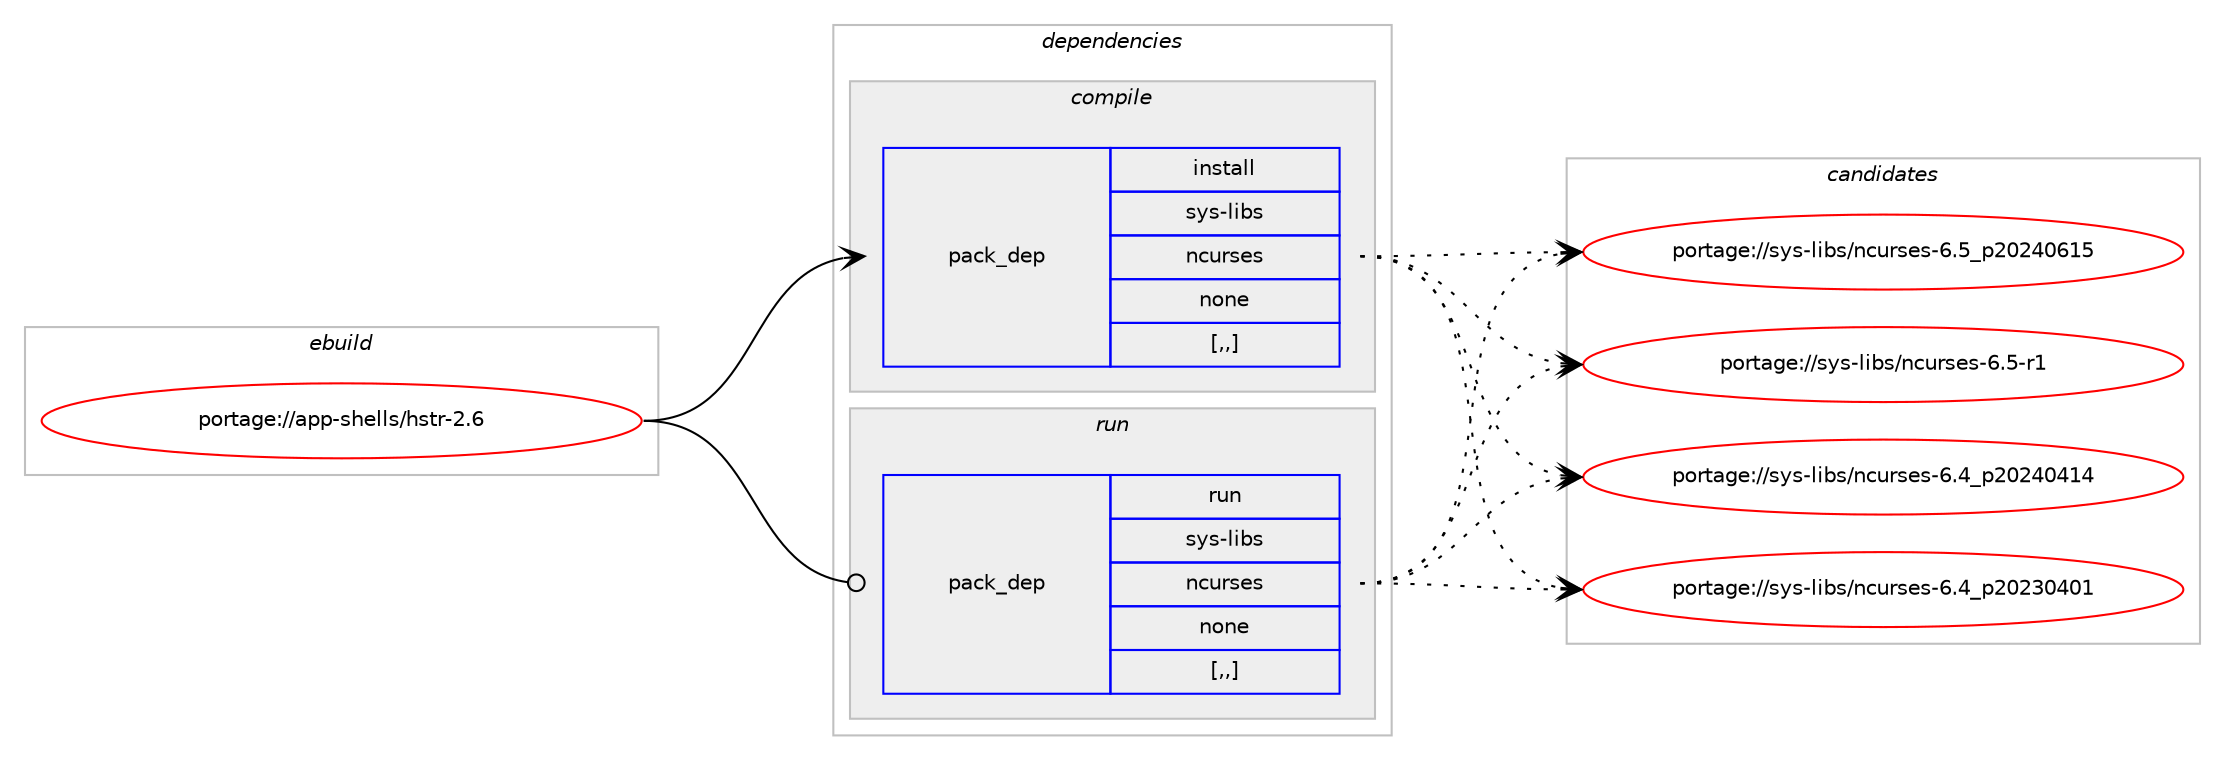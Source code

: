digraph prolog {

# *************
# Graph options
# *************

newrank=true;
concentrate=true;
compound=true;
graph [rankdir=LR,fontname=Helvetica,fontsize=10,ranksep=1.5];#, ranksep=2.5, nodesep=0.2];
edge  [arrowhead=vee];
node  [fontname=Helvetica,fontsize=10];

# **********
# The ebuild
# **********

subgraph cluster_leftcol {
color=gray;
label=<<i>ebuild</i>>;
id [label="portage://app-shells/hstr-2.6", color=red, width=4, href="../app-shells/hstr-2.6.svg"];
}

# ****************
# The dependencies
# ****************

subgraph cluster_midcol {
color=gray;
label=<<i>dependencies</i>>;
subgraph cluster_compile {
fillcolor="#eeeeee";
style=filled;
label=<<i>compile</i>>;
subgraph pack37110 {
dependency52133 [label=<<TABLE BORDER="0" CELLBORDER="1" CELLSPACING="0" CELLPADDING="4" WIDTH="220"><TR><TD ROWSPAN="6" CELLPADDING="30">pack_dep</TD></TR><TR><TD WIDTH="110">install</TD></TR><TR><TD>sys-libs</TD></TR><TR><TD>ncurses</TD></TR><TR><TD>none</TD></TR><TR><TD>[,,]</TD></TR></TABLE>>, shape=none, color=blue];
}
id:e -> dependency52133:w [weight=20,style="solid",arrowhead="vee"];
}
subgraph cluster_compileandrun {
fillcolor="#eeeeee";
style=filled;
label=<<i>compile and run</i>>;
}
subgraph cluster_run {
fillcolor="#eeeeee";
style=filled;
label=<<i>run</i>>;
subgraph pack37111 {
dependency52134 [label=<<TABLE BORDER="0" CELLBORDER="1" CELLSPACING="0" CELLPADDING="4" WIDTH="220"><TR><TD ROWSPAN="6" CELLPADDING="30">pack_dep</TD></TR><TR><TD WIDTH="110">run</TD></TR><TR><TD>sys-libs</TD></TR><TR><TD>ncurses</TD></TR><TR><TD>none</TD></TR><TR><TD>[,,]</TD></TR></TABLE>>, shape=none, color=blue];
}
id:e -> dependency52134:w [weight=20,style="solid",arrowhead="odot"];
}
}

# **************
# The candidates
# **************

subgraph cluster_choices {
rank=same;
color=gray;
label=<<i>candidates</i>>;

subgraph choice37110 {
color=black;
nodesep=1;
choice1151211154510810598115471109911711411510111545544653951125048505248544953 [label="portage://sys-libs/ncurses-6.5_p20240615", color=red, width=4,href="../sys-libs/ncurses-6.5_p20240615.svg"];
choice11512111545108105981154711099117114115101115455446534511449 [label="portage://sys-libs/ncurses-6.5-r1", color=red, width=4,href="../sys-libs/ncurses-6.5-r1.svg"];
choice1151211154510810598115471109911711411510111545544652951125048505248524952 [label="portage://sys-libs/ncurses-6.4_p20240414", color=red, width=4,href="../sys-libs/ncurses-6.4_p20240414.svg"];
choice1151211154510810598115471109911711411510111545544652951125048505148524849 [label="portage://sys-libs/ncurses-6.4_p20230401", color=red, width=4,href="../sys-libs/ncurses-6.4_p20230401.svg"];
dependency52133:e -> choice1151211154510810598115471109911711411510111545544653951125048505248544953:w [style=dotted,weight="100"];
dependency52133:e -> choice11512111545108105981154711099117114115101115455446534511449:w [style=dotted,weight="100"];
dependency52133:e -> choice1151211154510810598115471109911711411510111545544652951125048505248524952:w [style=dotted,weight="100"];
dependency52133:e -> choice1151211154510810598115471109911711411510111545544652951125048505148524849:w [style=dotted,weight="100"];
}
subgraph choice37111 {
color=black;
nodesep=1;
choice1151211154510810598115471109911711411510111545544653951125048505248544953 [label="portage://sys-libs/ncurses-6.5_p20240615", color=red, width=4,href="../sys-libs/ncurses-6.5_p20240615.svg"];
choice11512111545108105981154711099117114115101115455446534511449 [label="portage://sys-libs/ncurses-6.5-r1", color=red, width=4,href="../sys-libs/ncurses-6.5-r1.svg"];
choice1151211154510810598115471109911711411510111545544652951125048505248524952 [label="portage://sys-libs/ncurses-6.4_p20240414", color=red, width=4,href="../sys-libs/ncurses-6.4_p20240414.svg"];
choice1151211154510810598115471109911711411510111545544652951125048505148524849 [label="portage://sys-libs/ncurses-6.4_p20230401", color=red, width=4,href="../sys-libs/ncurses-6.4_p20230401.svg"];
dependency52134:e -> choice1151211154510810598115471109911711411510111545544653951125048505248544953:w [style=dotted,weight="100"];
dependency52134:e -> choice11512111545108105981154711099117114115101115455446534511449:w [style=dotted,weight="100"];
dependency52134:e -> choice1151211154510810598115471109911711411510111545544652951125048505248524952:w [style=dotted,weight="100"];
dependency52134:e -> choice1151211154510810598115471109911711411510111545544652951125048505148524849:w [style=dotted,weight="100"];
}
}

}
